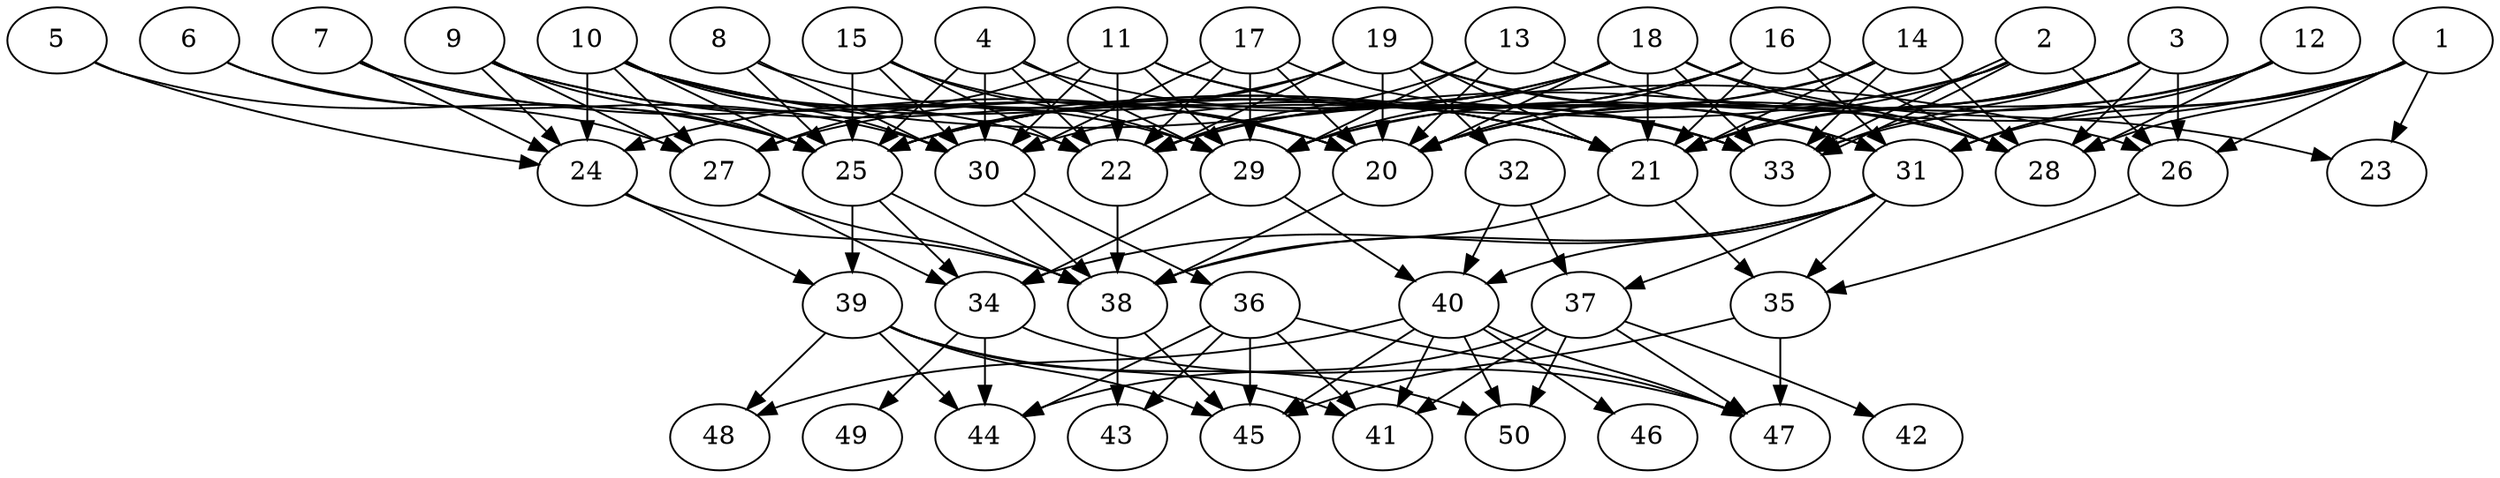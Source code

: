// DAG (tier=3-complex, mode=compute, n=50, ccr=0.474, fat=0.745, density=0.648, regular=0.361, jump=0.229, mindata=1048576, maxdata=16777216)
// DAG automatically generated by daggen at Sun Aug 24 16:33:34 2025
// /home/ermia/Project/Environments/daggen/bin/daggen --dot --ccr 0.474 --fat 0.745 --regular 0.361 --density 0.648 --jump 0.229 --mindata 1048576 --maxdata 16777216 -n 50 
digraph G {
  1 [size="13063168063986312", alpha="0.10", expect_size="6531584031993156"]
  1 -> 22 [size ="515873924186112"]
  1 -> 23 [size ="515873924186112"]
  1 -> 26 [size ="515873924186112"]
  1 -> 28 [size ="515873924186112"]
  1 -> 31 [size ="515873924186112"]
  1 -> 33 [size ="515873924186112"]
  2 [size="50875554941376616", alpha="0.01", expect_size="25437777470688308"]
  2 -> 20 [size ="961489129177088"]
  2 -> 21 [size ="961489129177088"]
  2 -> 25 [size ="961489129177088"]
  2 -> 26 [size ="961489129177088"]
  2 -> 33 [size ="961489129177088"]
  2 -> 33 [size ="961489129177088"]
  3 [size="2172922816296097792", alpha="0.14", expect_size="1086461408148048896"]
  3 -> 20 [size ="1685766073745408"]
  3 -> 21 [size ="1685766073745408"]
  3 -> 26 [size ="1685766073745408"]
  3 -> 28 [size ="1685766073745408"]
  3 -> 29 [size ="1685766073745408"]
  3 -> 33 [size ="1685766073745408"]
  4 [size="1225054605246732", alpha="0.03", expect_size="612527302623366"]
  4 -> 22 [size ="133346730442752"]
  4 -> 25 [size ="133346730442752"]
  4 -> 29 [size ="133346730442752"]
  4 -> 30 [size ="133346730442752"]
  4 -> 33 [size ="133346730442752"]
  5 [size="20850119955138588", alpha="0.15", expect_size="10425059977569294"]
  5 -> 24 [size ="9443232186368"]
  5 -> 25 [size ="9443232186368"]
  6 [size="537057881930600", alpha="0.11", expect_size="268528940965300"]
  6 -> 27 [size ="39939202875392"]
  6 -> 30 [size ="39939202875392"]
  7 [size="49892036885637376", alpha="0.06", expect_size="24946018442818688"]
  7 -> 20 [size ="1296081040179200"]
  7 -> 24 [size ="1296081040179200"]
  7 -> 25 [size ="1296081040179200"]
  8 [size="895658542972266880", alpha="0.06", expect_size="447829271486133440"]
  8 -> 21 [size ="1756414292787200"]
  8 -> 25 [size ="1756414292787200"]
  8 -> 30 [size ="1756414292787200"]
  9 [size="297059261352303919104", alpha="0.20", expect_size="148529630676151959552"]
  9 -> 20 [size ="356165665947648"]
  9 -> 21 [size ="356165665947648"]
  9 -> 24 [size ="356165665947648"]
  9 -> 25 [size ="356165665947648"]
  9 -> 27 [size ="356165665947648"]
  10 [size="1767919223697579264", alpha="0.10", expect_size="883959611848789632"]
  10 -> 21 [size ="1069814688776192"]
  10 -> 22 [size ="1069814688776192"]
  10 -> 24 [size ="1069814688776192"]
  10 -> 25 [size ="1069814688776192"]
  10 -> 26 [size ="1069814688776192"]
  10 -> 27 [size ="1069814688776192"]
  10 -> 29 [size ="1069814688776192"]
  10 -> 30 [size ="1069814688776192"]
  11 [size="2775504897957875941376", alpha="0.00", expect_size="1387752448978937970688"]
  11 -> 22 [size ="1579979015979008"]
  11 -> 27 [size ="1579979015979008"]
  11 -> 29 [size ="1579979015979008"]
  11 -> 30 [size ="1579979015979008"]
  11 -> 31 [size ="1579979015979008"]
  11 -> 33 [size ="1579979015979008"]
  12 [size="721616620073207040", alpha="0.17", expect_size="360808310036603520"]
  12 -> 20 [size ="1691955423608832"]
  12 -> 21 [size ="1691955423608832"]
  12 -> 28 [size ="1691955423608832"]
  12 -> 31 [size ="1691955423608832"]
  13 [size="3639246835270516736", alpha="0.19", expect_size="1819623417635258368"]
  13 -> 20 [size ="1690287944499200"]
  13 -> 22 [size ="1690287944499200"]
  13 -> 28 [size ="1690287944499200"]
  13 -> 29 [size ="1690287944499200"]
  14 [size="59581894307751000", alpha="0.10", expect_size="29790947153875500"]
  14 -> 21 [size ="1360039050739712"]
  14 -> 25 [size ="1360039050739712"]
  14 -> 28 [size ="1360039050739712"]
  14 -> 29 [size ="1360039050739712"]
  14 -> 33 [size ="1360039050739712"]
  15 [size="188342652103452672", alpha="0.01", expect_size="94171326051726336"]
  15 -> 20 [size ="124340142080000"]
  15 -> 22 [size ="124340142080000"]
  15 -> 25 [size ="124340142080000"]
  15 -> 29 [size ="124340142080000"]
  15 -> 30 [size ="124340142080000"]
  16 [size="796404134103840980992", alpha="0.18", expect_size="398202067051920490496"]
  16 -> 20 [size ="687351667884032"]
  16 -> 21 [size ="687351667884032"]
  16 -> 22 [size ="687351667884032"]
  16 -> 28 [size ="687351667884032"]
  16 -> 30 [size ="687351667884032"]
  16 -> 31 [size ="687351667884032"]
  17 [size="129129456467489849344", alpha="0.18", expect_size="64564728233744924672"]
  17 -> 20 [size ="204380850618368"]
  17 -> 22 [size ="204380850618368"]
  17 -> 29 [size ="204380850618368"]
  17 -> 30 [size ="204380850618368"]
  17 -> 33 [size ="204380850618368"]
  18 [size="1729880745918970462208", alpha="0.10", expect_size="864940372959485231104"]
  18 -> 20 [size ="1152835735519232"]
  18 -> 21 [size ="1152835735519232"]
  18 -> 23 [size ="1152835735519232"]
  18 -> 25 [size ="1152835735519232"]
  18 -> 27 [size ="1152835735519232"]
  18 -> 28 [size ="1152835735519232"]
  18 -> 29 [size ="1152835735519232"]
  18 -> 33 [size ="1152835735519232"]
  19 [size="2147887374925824000000", alpha="0.12", expect_size="1073943687462912000000"]
  19 -> 20 [size ="1331775406080000"]
  19 -> 21 [size ="1331775406080000"]
  19 -> 22 [size ="1331775406080000"]
  19 -> 24 [size ="1331775406080000"]
  19 -> 25 [size ="1331775406080000"]
  19 -> 28 [size ="1331775406080000"]
  19 -> 31 [size ="1331775406080000"]
  19 -> 32 [size ="1331775406080000"]
  20 [size="51836555558538120", alpha="0.11", expect_size="25918277779269060"]
  20 -> 38 [size ="1079689556787200"]
  21 [size="345726102469854887936", alpha="0.03", expect_size="172863051234927443968"]
  21 -> 35 [size ="394074288816128"]
  21 -> 38 [size ="394074288816128"]
  22 [size="3377356489262028288", alpha="0.18", expect_size="1688678244631014144"]
  22 -> 38 [size ="1191107308290048"]
  23 [size="413427025575936000000", alpha="0.19", expect_size="206713512787968000000"]
  24 [size="2125795853194546432", alpha="0.02", expect_size="1062897926597273216"]
  24 -> 38 [size ="1682675651837952"]
  24 -> 39 [size ="1682675651837952"]
  25 [size="33698031470827788", alpha="0.05", expect_size="16849015735413894"]
  25 -> 34 [size ="732882557468672"]
  25 -> 38 [size ="732882557468672"]
  25 -> 39 [size ="732882557468672"]
  26 [size="1412848399096323840", alpha="0.07", expect_size="706424199548161920"]
  26 -> 35 [size ="866601054240768"]
  27 [size="32579618475937366016", alpha="0.16", expect_size="16289809237968683008"]
  27 -> 34 [size ="81605729189888"]
  27 -> 38 [size ="81605729189888"]
  28 [size="474548596033965", alpha="0.08", expect_size="237274298016982"]
  29 [size="33828324409121936", alpha="0.04", expect_size="16914162204560968"]
  29 -> 34 [size ="640492400279552"]
  29 -> 40 [size ="640492400279552"]
  30 [size="23442765631415084", alpha="0.03", expect_size="11721382815707542"]
  30 -> 36 [size ="1265194697228288"]
  30 -> 38 [size ="1265194697228288"]
  31 [size="1464121170403268755456", alpha="0.10", expect_size="732060585201634377728"]
  31 -> 34 [size ="1031512908627968"]
  31 -> 35 [size ="1031512908627968"]
  31 -> 37 [size ="1031512908627968"]
  31 -> 38 [size ="1031512908627968"]
  31 -> 40 [size ="1031512908627968"]
  32 [size="1068666585503946880", alpha="0.19", expect_size="534333292751973440"]
  32 -> 37 [size ="409868225740800"]
  32 -> 40 [size ="409868225740800"]
  33 [size="34443482137071460", alpha="0.03", expect_size="17221741068535730"]
  34 [size="4883805830264432", alpha="0.05", expect_size="2441902915132216"]
  34 -> 44 [size ="81239843274752"]
  34 -> 47 [size ="81239843274752"]
  34 -> 49 [size ="81239843274752"]
  35 [size="6132558661990010", alpha="0.05", expect_size="3066279330995005"]
  35 -> 45 [size ="181070754480128"]
  35 -> 47 [size ="181070754480128"]
  36 [size="3454806509200582115328", alpha="0.08", expect_size="1727403254600291057664"]
  36 -> 41 [size ="1828264976842752"]
  36 -> 43 [size ="1828264976842752"]
  36 -> 44 [size ="1828264976842752"]
  36 -> 45 [size ="1828264976842752"]
  36 -> 47 [size ="1828264976842752"]
  37 [size="3062256467619579", alpha="0.19", expect_size="1531128233809789"]
  37 -> 41 [size ="161445211799552"]
  37 -> 42 [size ="161445211799552"]
  37 -> 44 [size ="161445211799552"]
  37 -> 47 [size ="161445211799552"]
  37 -> 50 [size ="161445211799552"]
  38 [size="876000467647694080", alpha="0.01", expect_size="438000233823847040"]
  38 -> 43 [size ="401700238131200"]
  38 -> 45 [size ="401700238131200"]
  39 [size="2277759450773377253376", alpha="0.03", expect_size="1138879725386688626688"]
  39 -> 41 [size ="1384932345643008"]
  39 -> 44 [size ="1384932345643008"]
  39 -> 45 [size ="1384932345643008"]
  39 -> 48 [size ="1384932345643008"]
  39 -> 50 [size ="1384932345643008"]
  40 [size="16582417290128686", alpha="0.12", expect_size="8291208645064343"]
  40 -> 41 [size ="22810311262208"]
  40 -> 45 [size ="22810311262208"]
  40 -> 46 [size ="22810311262208"]
  40 -> 47 [size ="22810311262208"]
  40 -> 48 [size ="22810311262208"]
  40 -> 50 [size ="22810311262208"]
  41 [size="2760969260367872000000", alpha="0.19", expect_size="1380484630183936000000"]
  42 [size="2842411811944747", alpha="0.08", expect_size="1421205905972373"]
  43 [size="1855889766995747405824", alpha="0.12", expect_size="927944883497873702912"]
  44 [size="33799063981558608", alpha="0.19", expect_size="16899531990779304"]
  45 [size="826062542363089174528", alpha="0.18", expect_size="413031271181544587264"]
  46 [size="19528870827032904", alpha="0.02", expect_size="9764435413516452"]
  47 [size="43405194580073644032", alpha="0.04", expect_size="21702597290036822016"]
  48 [size="29561069002912268", alpha="0.10", expect_size="14780534501456134"]
  49 [size="1590078449889715968", alpha="0.16", expect_size="795039224944857984"]
  50 [size="2531256437762525495296", alpha="0.10", expect_size="1265628218881262747648"]
}